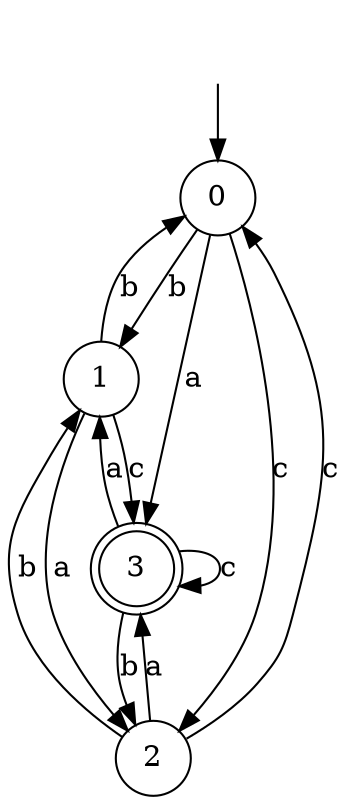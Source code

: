 digraph g {
__start [label=""shape=none]
	0[shape="circle" label="0"]
	1[shape="circle" label="1"]
	2[shape="circle" label="2"]
	3[shape="doublecircle" label="3"]
__start -> 0
	0->3 [label="a"]
	0->1 [label="b"]
	0->2 [label="c"]
	1->2 [label="a"]
	1->0 [label="b"]
	1->3 [label="c"]
	2->3 [label="a"]
	2->1 [label="b"]
	2->0 [label="c"]
	3->1 [label="a"]
	3->2 [label="b"]
	3->3 [label="c"]
}